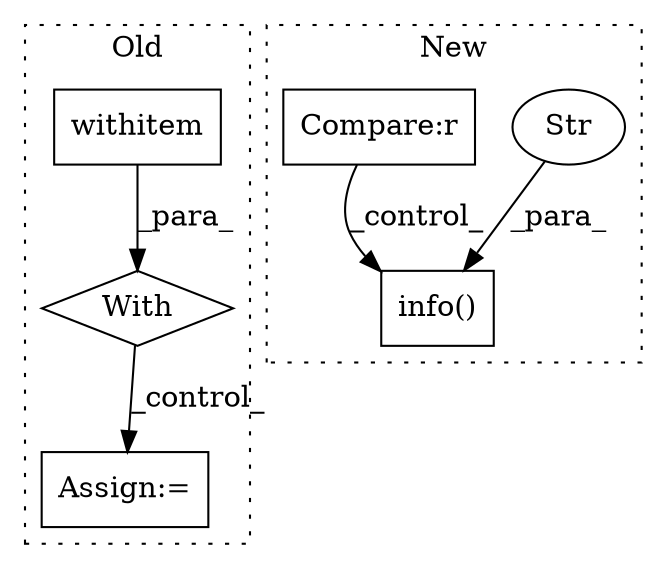digraph G {
subgraph cluster0 {
1 [label="withitem" a="49" s="7835" l="5" shape="box"];
3 [label="With" a="39" s="7830,7840" l="5,36" shape="diamond"];
5 [label="Assign:=" a="68" s="7899" l="3" shape="box"];
label = "Old";
style="dotted";
}
subgraph cluster1 {
2 [label="info()" a="75" s="5907,5956" l="12,1" shape="box"];
4 [label="Str" a="66" s="5919" l="37" shape="ellipse"];
6 [label="Compare:r" a="40" s="5822" l="29" shape="box"];
label = "New";
style="dotted";
}
1 -> 3 [label="_para_"];
3 -> 5 [label="_control_"];
4 -> 2 [label="_para_"];
6 -> 2 [label="_control_"];
}
